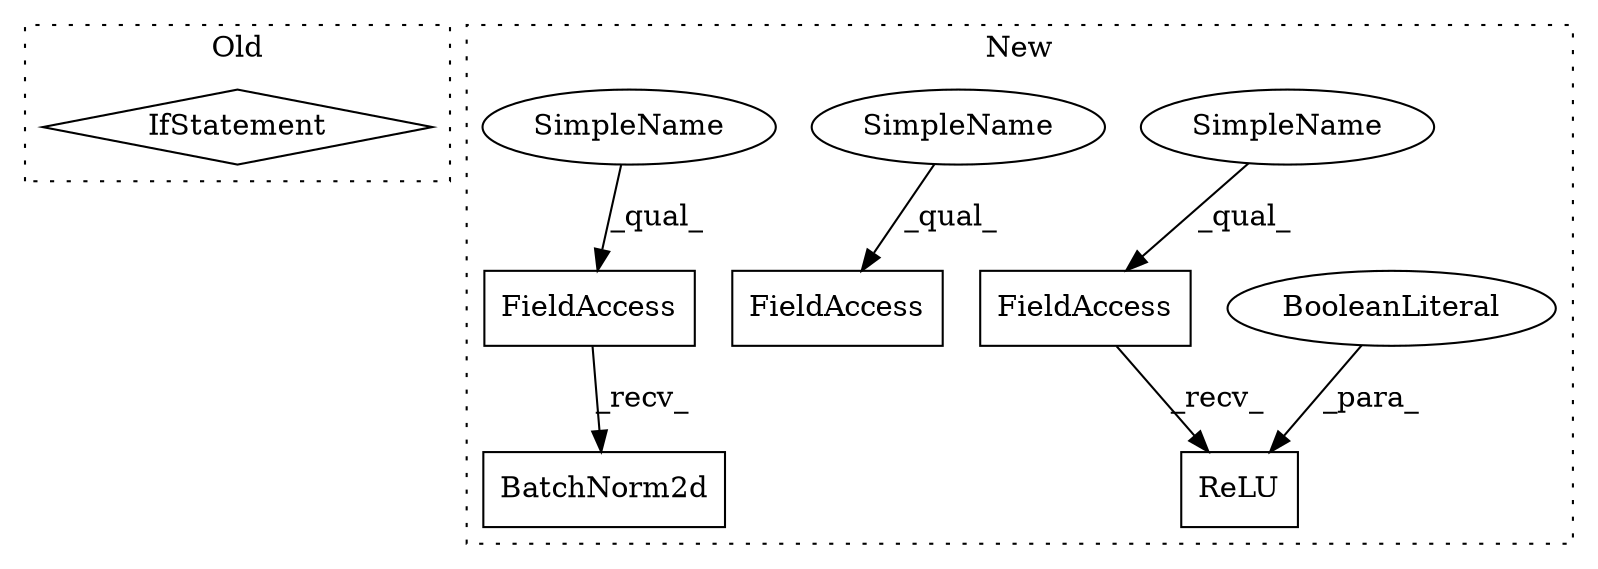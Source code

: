 digraph G {
subgraph cluster0 {
1 [label="IfStatement" a="25" s="672,694" l="4,2" shape="diamond"];
label = "Old";
style="dotted";
}
subgraph cluster1 {
2 [label="BatchNorm2d" a="32" s="8449,8472" l="12,1" shape="box"];
3 [label="FieldAccess" a="22" s="8440" l="8" shape="box"];
4 [label="FieldAccess" a="22" s="8381" l="8" shape="box"];
5 [label="FieldAccess" a="22" s="8474" l="8" shape="box"];
6 [label="ReLU" a="32" s="8483,8492" l="5,1" shape="box"];
7 [label="BooleanLiteral" a="9" s="8488" l="4" shape="ellipse"];
8 [label="SimpleName" a="42" s="8474" l="5" shape="ellipse"];
9 [label="SimpleName" a="42" s="8381" l="5" shape="ellipse"];
10 [label="SimpleName" a="42" s="8440" l="5" shape="ellipse"];
label = "New";
style="dotted";
}
3 -> 2 [label="_recv_"];
5 -> 6 [label="_recv_"];
7 -> 6 [label="_para_"];
8 -> 5 [label="_qual_"];
9 -> 4 [label="_qual_"];
10 -> 3 [label="_qual_"];
}